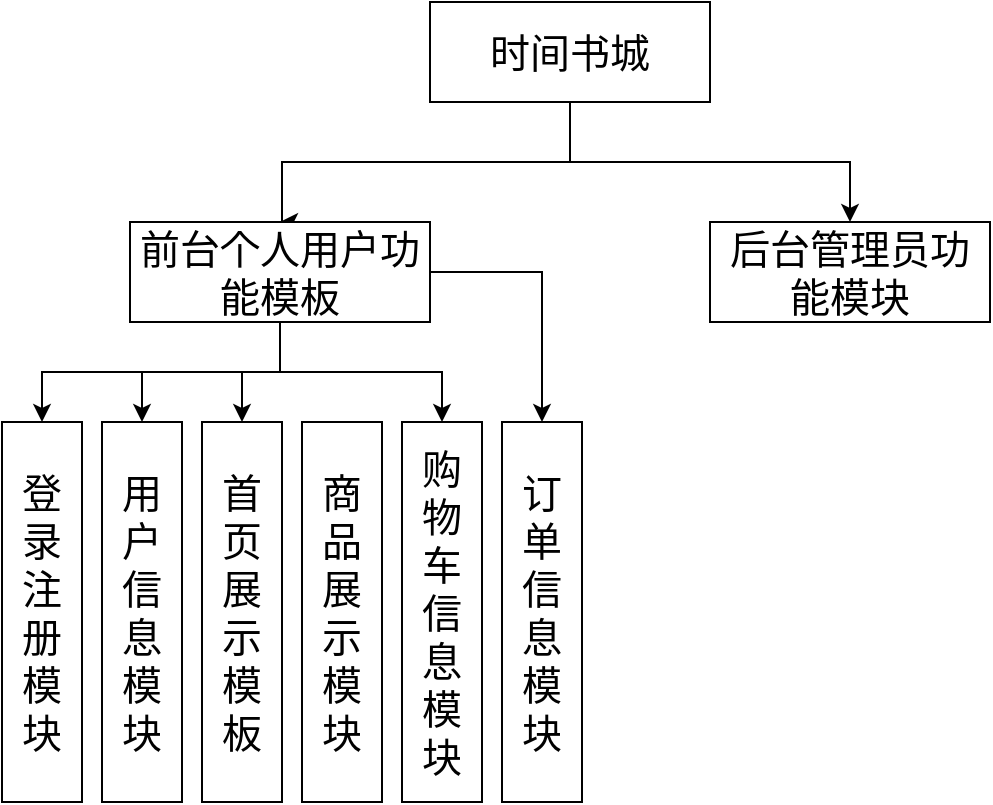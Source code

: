 <mxfile version="13.8.1" type="github">
  <diagram id="4eZOGXOPoLd10ucY3iBf" name="Page-1">
    <mxGraphModel dx="1381" dy="780" grid="1" gridSize="10" guides="1" tooltips="1" connect="1" arrows="1" fold="1" page="1" pageScale="1" pageWidth="827" pageHeight="1169" math="0" shadow="0">
      <root>
        <mxCell id="0" />
        <mxCell id="1" parent="0" />
        <mxCell id="ObZTd-Xo4Y2NMPoqRnmV-17" style="edgeStyle=orthogonalEdgeStyle;rounded=0;orthogonalLoop=1;jettySize=auto;html=1;" edge="1" parent="1" source="ObZTd-Xo4Y2NMPoqRnmV-2">
          <mxGeometry relative="1" as="geometry">
            <mxPoint x="199" y="240" as="targetPoint" />
            <Array as="points">
              <mxPoint x="344" y="210" />
              <mxPoint x="200" y="210" />
            </Array>
          </mxGeometry>
        </mxCell>
        <mxCell id="ObZTd-Xo4Y2NMPoqRnmV-19" style="edgeStyle=orthogonalEdgeStyle;rounded=0;orthogonalLoop=1;jettySize=auto;html=1;" edge="1" parent="1" source="ObZTd-Xo4Y2NMPoqRnmV-2" target="ObZTd-Xo4Y2NMPoqRnmV-14">
          <mxGeometry relative="1" as="geometry" />
        </mxCell>
        <mxCell id="ObZTd-Xo4Y2NMPoqRnmV-2" value="时间书城" style="rounded=0;whiteSpace=wrap;html=1;fontSize=20;" vertex="1" parent="1">
          <mxGeometry x="274" y="130" width="140" height="50" as="geometry" />
        </mxCell>
        <mxCell id="ObZTd-Xo4Y2NMPoqRnmV-4" value="登录注册模块" style="rounded=0;whiteSpace=wrap;html=1;direction=south;verticalAlign=middle;align=center;labelPosition=center;verticalLabelPosition=middle;horizontal=1;fontSize=20;fontStyle=0" vertex="1" parent="1">
          <mxGeometry x="60" y="340" width="40" height="190" as="geometry" />
        </mxCell>
        <mxCell id="ObZTd-Xo4Y2NMPoqRnmV-16" style="edgeStyle=orthogonalEdgeStyle;rounded=0;orthogonalLoop=1;jettySize=auto;html=1;exitX=0.5;exitY=1;exitDx=0;exitDy=0;entryX=0;entryY=0.5;entryDx=0;entryDy=0;" edge="1" parent="1" source="ObZTd-Xo4Y2NMPoqRnmV-12" target="ObZTd-Xo4Y2NMPoqRnmV-4">
          <mxGeometry relative="1" as="geometry" />
        </mxCell>
        <mxCell id="ObZTd-Xo4Y2NMPoqRnmV-21" style="edgeStyle=orthogonalEdgeStyle;rounded=0;orthogonalLoop=1;jettySize=auto;html=1;entryX=0;entryY=0.5;entryDx=0;entryDy=0;fontSize=20;" edge="1" parent="1" source="ObZTd-Xo4Y2NMPoqRnmV-12" target="ObZTd-Xo4Y2NMPoqRnmV-20">
          <mxGeometry relative="1" as="geometry" />
        </mxCell>
        <mxCell id="ObZTd-Xo4Y2NMPoqRnmV-23" style="edgeStyle=orthogonalEdgeStyle;rounded=0;orthogonalLoop=1;jettySize=auto;html=1;entryX=0;entryY=0.5;entryDx=0;entryDy=0;fontSize=20;" edge="1" parent="1" source="ObZTd-Xo4Y2NMPoqRnmV-12" target="ObZTd-Xo4Y2NMPoqRnmV-22">
          <mxGeometry relative="1" as="geometry" />
        </mxCell>
        <mxCell id="ObZTd-Xo4Y2NMPoqRnmV-25" style="edgeStyle=orthogonalEdgeStyle;rounded=0;orthogonalLoop=1;jettySize=auto;html=1;entryX=0;entryY=0.5;entryDx=0;entryDy=0;fontSize=20;" edge="1" parent="1" source="ObZTd-Xo4Y2NMPoqRnmV-12" target="ObZTd-Xo4Y2NMPoqRnmV-24">
          <mxGeometry relative="1" as="geometry" />
        </mxCell>
        <mxCell id="ObZTd-Xo4Y2NMPoqRnmV-27" style="edgeStyle=orthogonalEdgeStyle;rounded=0;orthogonalLoop=1;jettySize=auto;html=1;fontSize=20;" edge="1" parent="1" source="ObZTd-Xo4Y2NMPoqRnmV-12" target="ObZTd-Xo4Y2NMPoqRnmV-26">
          <mxGeometry relative="1" as="geometry" />
        </mxCell>
        <mxCell id="ObZTd-Xo4Y2NMPoqRnmV-12" value="前台个人用户功能模板" style="rounded=0;whiteSpace=wrap;html=1;fontSize=20;" vertex="1" parent="1">
          <mxGeometry x="124" y="240" width="150" height="50" as="geometry" />
        </mxCell>
        <mxCell id="ObZTd-Xo4Y2NMPoqRnmV-14" value="后台管理员功能模块" style="rounded=0;whiteSpace=wrap;html=1;fontSize=20;" vertex="1" parent="1">
          <mxGeometry x="414" y="240" width="140" height="50" as="geometry" />
        </mxCell>
        <mxCell id="ObZTd-Xo4Y2NMPoqRnmV-20" value="用户信息模块" style="rounded=0;whiteSpace=wrap;html=1;direction=south;verticalAlign=middle;align=center;labelPosition=center;verticalLabelPosition=middle;horizontal=1;fontSize=20;fontStyle=0" vertex="1" parent="1">
          <mxGeometry x="110" y="340" width="40" height="190" as="geometry" />
        </mxCell>
        <mxCell id="ObZTd-Xo4Y2NMPoqRnmV-22" value="首页展示&lt;br&gt;模板" style="rounded=0;whiteSpace=wrap;html=1;direction=south;verticalAlign=middle;align=center;labelPosition=center;verticalLabelPosition=middle;horizontal=1;fontSize=20;fontStyle=0" vertex="1" parent="1">
          <mxGeometry x="160" y="340" width="40" height="190" as="geometry" />
        </mxCell>
        <mxCell id="ObZTd-Xo4Y2NMPoqRnmV-24" value="购物车信息&lt;br&gt;模块" style="rounded=0;whiteSpace=wrap;html=1;direction=south;verticalAlign=middle;align=center;labelPosition=center;verticalLabelPosition=middle;horizontal=1;fontSize=20;fontStyle=0" vertex="1" parent="1">
          <mxGeometry x="260" y="340" width="40" height="190" as="geometry" />
        </mxCell>
        <mxCell id="ObZTd-Xo4Y2NMPoqRnmV-26" value="订单信息模块" style="rounded=0;whiteSpace=wrap;html=1;direction=south;verticalAlign=middle;align=center;labelPosition=center;verticalLabelPosition=middle;horizontal=1;fontSize=20;fontStyle=0" vertex="1" parent="1">
          <mxGeometry x="310" y="340" width="40" height="190" as="geometry" />
        </mxCell>
        <mxCell id="ObZTd-Xo4Y2NMPoqRnmV-28" value="商品展示模块" style="rounded=0;whiteSpace=wrap;html=1;direction=south;verticalAlign=middle;align=center;labelPosition=center;verticalLabelPosition=middle;horizontal=1;fontSize=20;fontStyle=0" vertex="1" parent="1">
          <mxGeometry x="210" y="340" width="40" height="190" as="geometry" />
        </mxCell>
      </root>
    </mxGraphModel>
  </diagram>
</mxfile>
